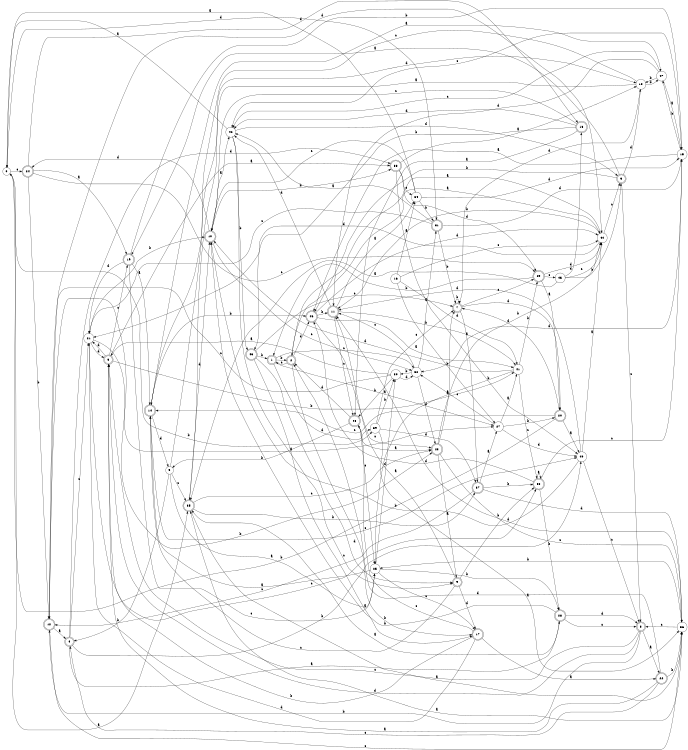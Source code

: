 digraph n39_5 {
__start0 [label="" shape="none"];

rankdir=LR;
size="8,5";

s0 [style="filled", color="black", fillcolor="white" shape="circle", label="0"];
s1 [style="rounded,filled", color="black", fillcolor="white" shape="doublecircle", label="1"];
s2 [style="rounded,filled", color="black", fillcolor="white" shape="doublecircle", label="2"];
s3 [style="rounded,filled", color="black", fillcolor="white" shape="doublecircle", label="3"];
s4 [style="rounded,filled", color="black", fillcolor="white" shape="doublecircle", label="4"];
s5 [style="filled", color="black", fillcolor="white" shape="circle", label="5"];
s6 [style="rounded,filled", color="black", fillcolor="white" shape="doublecircle", label="6"];
s7 [style="rounded,filled", color="black", fillcolor="white" shape="doublecircle", label="7"];
s8 [style="rounded,filled", color="black", fillcolor="white" shape="doublecircle", label="8"];
s9 [style="rounded,filled", color="black", fillcolor="white" shape="doublecircle", label="9"];
s10 [style="rounded,filled", color="black", fillcolor="white" shape="doublecircle", label="10"];
s11 [style="rounded,filled", color="black", fillcolor="white" shape="doublecircle", label="11"];
s12 [style="rounded,filled", color="black", fillcolor="white" shape="doublecircle", label="12"];
s13 [style="rounded,filled", color="black", fillcolor="white" shape="doublecircle", label="13"];
s14 [style="rounded,filled", color="black", fillcolor="white" shape="doublecircle", label="14"];
s15 [style="filled", color="black", fillcolor="white" shape="circle", label="15"];
s16 [style="filled", color="black", fillcolor="white" shape="circle", label="16"];
s17 [style="rounded,filled", color="black", fillcolor="white" shape="doublecircle", label="17"];
s18 [style="filled", color="black", fillcolor="white" shape="circle", label="18"];
s19 [style="rounded,filled", color="black", fillcolor="white" shape="doublecircle", label="19"];
s20 [style="rounded,filled", color="black", fillcolor="white" shape="doublecircle", label="20"];
s21 [style="filled", color="black", fillcolor="white" shape="circle", label="21"];
s22 [style="rounded,filled", color="black", fillcolor="white" shape="doublecircle", label="22"];
s23 [style="rounded,filled", color="black", fillcolor="white" shape="doublecircle", label="23"];
s24 [style="rounded,filled", color="black", fillcolor="white" shape="doublecircle", label="24"];
s25 [style="filled", color="black", fillcolor="white" shape="circle", label="25"];
s26 [style="rounded,filled", color="black", fillcolor="white" shape="doublecircle", label="26"];
s27 [style="filled", color="black", fillcolor="white" shape="circle", label="27"];
s28 [style="rounded,filled", color="black", fillcolor="white" shape="doublecircle", label="28"];
s29 [style="rounded,filled", color="black", fillcolor="white" shape="doublecircle", label="29"];
s30 [style="filled", color="black", fillcolor="white" shape="circle", label="30"];
s31 [style="rounded,filled", color="black", fillcolor="white" shape="doublecircle", label="31"];
s32 [style="filled", color="black", fillcolor="white" shape="circle", label="32"];
s33 [style="rounded,filled", color="black", fillcolor="white" shape="doublecircle", label="33"];
s34 [style="filled", color="black", fillcolor="white" shape="circle", label="34"];
s35 [style="rounded,filled", color="black", fillcolor="white" shape="doublecircle", label="35"];
s36 [style="filled", color="black", fillcolor="white" shape="circle", label="36"];
s37 [style="rounded,filled", color="black", fillcolor="white" shape="doublecircle", label="37"];
s38 [style="rounded,filled", color="black", fillcolor="white" shape="doublecircle", label="38"];
s39 [style="filled", color="black", fillcolor="white" shape="circle", label="39"];
s40 [style="filled", color="black", fillcolor="white" shape="circle", label="40"];
s41 [style="filled", color="black", fillcolor="white" shape="circle", label="41"];
s42 [style="filled", color="black", fillcolor="white" shape="circle", label="42"];
s43 [style="rounded,filled", color="black", fillcolor="white" shape="doublecircle", label="43"];
s44 [style="filled", color="black", fillcolor="white" shape="circle", label="44"];
s45 [style="filled", color="black", fillcolor="white" shape="circle", label="45"];
s46 [style="rounded,filled", color="black", fillcolor="white" shape="doublecircle", label="46"];
s47 [style="filled", color="black", fillcolor="white" shape="circle", label="47"];
s0 -> s35 [label="a"];
s0 -> s39 [label="b"];
s0 -> s24 [label="c"];
s0 -> s31 [label="d"];
s1 -> s27 [label="a"];
s1 -> s2 [label="b"];
s1 -> s32 [label="c"];
s1 -> s39 [label="d"];
s2 -> s44 [label="a"];
s2 -> s17 [label="b"];
s2 -> s1 [label="c"];
s2 -> s46 [label="d"];
s3 -> s19 [label="a"];
s3 -> s46 [label="b"];
s3 -> s8 [label="c"];
s3 -> s18 [label="d"];
s4 -> s28 [label="a"];
s4 -> s40 [label="b"];
s4 -> s21 [label="c"];
s4 -> s33 [label="d"];
s5 -> s25 [label="a"];
s5 -> s4 [label="b"];
s5 -> s35 [label="c"];
s5 -> s18 [label="d"];
s6 -> s33 [label="a"];
s6 -> s41 [label="b"];
s6 -> s19 [label="c"];
s6 -> s21 [label="d"];
s7 -> s37 [label="a"];
s7 -> s7 [label="b"];
s7 -> s29 [label="c"];
s7 -> s20 [label="d"];
s8 -> s22 [label="a"];
s8 -> s12 [label="b"];
s8 -> s6 [label="c"];
s8 -> s6 [label="d"];
s9 -> s11 [label="a"];
s9 -> s38 [label="b"];
s9 -> s14 [label="c"];
s9 -> s17 [label="d"];
s10 -> s42 [label="a"];
s10 -> s33 [label="b"];
s10 -> s32 [label="c"];
s10 -> s24 [label="d"];
s11 -> s34 [label="a"];
s11 -> s41 [label="b"];
s11 -> s26 [label="c"];
s11 -> s42 [label="d"];
s12 -> s4 [label="a"];
s12 -> s23 [label="b"];
s12 -> s36 [label="c"];
s12 -> s44 [label="d"];
s13 -> s26 [label="a"];
s13 -> s43 [label="b"];
s13 -> s10 [label="c"];
s13 -> s42 [label="d"];
s14 -> s47 [label="a"];
s14 -> s46 [label="b"];
s14 -> s40 [label="c"];
s14 -> s5 [label="d"];
s15 -> s46 [label="a"];
s15 -> s47 [label="b"];
s15 -> s42 [label="c"];
s15 -> s32 [label="d"];
s16 -> s34 [label="a"];
s16 -> s27 [label="b"];
s16 -> s44 [label="c"];
s16 -> s41 [label="d"];
s17 -> s22 [label="a"];
s17 -> s6 [label="b"];
s17 -> s26 [label="c"];
s17 -> s21 [label="d"];
s18 -> s35 [label="a"];
s18 -> s47 [label="b"];
s18 -> s14 [label="c"];
s18 -> s7 [label="d"];
s19 -> s14 [label="a"];
s19 -> s15 [label="b"];
s19 -> s25 [label="c"];
s19 -> s21 [label="d"];
s20 -> s40 [label="a"];
s20 -> s0 [label="b"];
s20 -> s14 [label="c"];
s20 -> s7 [label="d"];
s21 -> s27 [label="a"];
s21 -> s10 [label="b"];
s21 -> s38 [label="c"];
s21 -> s6 [label="d"];
s22 -> s6 [label="a"];
s22 -> s36 [label="b"];
s22 -> s4 [label="c"];
s22 -> s2 [label="d"];
s23 -> s9 [label="a"];
s23 -> s44 [label="b"];
s23 -> s36 [label="c"];
s23 -> s7 [label="d"];
s24 -> s19 [label="a"];
s24 -> s12 [label="b"];
s24 -> s29 [label="c"];
s24 -> s13 [label="d"];
s25 -> s14 [label="a"];
s25 -> s28 [label="b"];
s25 -> s17 [label="c"];
s25 -> s30 [label="d"];
s26 -> s23 [label="a"];
s26 -> s5 [label="b"];
s26 -> s25 [label="c"];
s26 -> s2 [label="d"];
s27 -> s41 [label="a"];
s27 -> s20 [label="b"];
s27 -> s32 [label="c"];
s27 -> s40 [label="d"];
s28 -> s35 [label="a"];
s28 -> s10 [label="b"];
s28 -> s8 [label="c"];
s28 -> s8 [label="d"];
s29 -> s20 [label="a"];
s29 -> s1 [label="b"];
s29 -> s45 [label="c"];
s29 -> s44 [label="d"];
s30 -> s6 [label="a"];
s30 -> s26 [label="b"];
s30 -> s12 [label="c"];
s30 -> s32 [label="d"];
s31 -> s42 [label="a"];
s31 -> s7 [label="b"];
s31 -> s21 [label="c"];
s31 -> s15 [label="d"];
s32 -> s31 [label="a"];
s32 -> s30 [label="b"];
s32 -> s11 [label="c"];
s32 -> s23 [label="d"];
s33 -> s18 [label="a"];
s33 -> s40 [label="b"];
s33 -> s34 [label="c"];
s33 -> s29 [label="d"];
s34 -> s0 [label="a"];
s34 -> s31 [label="b"];
s34 -> s10 [label="c"];
s34 -> s15 [label="d"];
s35 -> s36 [label="a"];
s35 -> s37 [label="b"];
s35 -> s23 [label="c"];
s35 -> s10 [label="d"];
s36 -> s35 [label="a"];
s36 -> s25 [label="b"];
s36 -> s8 [label="c"];
s36 -> s11 [label="d"];
s37 -> s27 [label="a"];
s37 -> s38 [label="b"];
s37 -> s12 [label="c"];
s37 -> s36 [label="d"];
s38 -> s38 [label="a"];
s38 -> s28 [label="b"];
s38 -> s15 [label="c"];
s38 -> s46 [label="d"];
s39 -> s36 [label="a"];
s39 -> s30 [label="b"];
s39 -> s7 [label="c"];
s39 -> s37 [label="d"];
s40 -> s44 [label="a"];
s40 -> s10 [label="b"];
s40 -> s8 [label="c"];
s40 -> s11 [label="d"];
s41 -> s25 [label="a"];
s41 -> s29 [label="b"];
s41 -> s38 [label="c"];
s41 -> s10 [label="d"];
s42 -> s0 [label="a"];
s42 -> s43 [label="b"];
s42 -> s9 [label="c"];
s42 -> s3 [label="d"];
s43 -> s17 [label="a"];
s43 -> s1 [label="b"];
s43 -> s7 [label="c"];
s43 -> s9 [label="d"];
s44 -> s2 [label="a"];
s44 -> s11 [label="b"];
s44 -> s3 [label="c"];
s44 -> s21 [label="d"];
s45 -> s35 [label="a"];
s45 -> s3 [label="b"];
s45 -> s44 [label="c"];
s45 -> s13 [label="d"];
s46 -> s41 [label="a"];
s46 -> s11 [label="b"];
s46 -> s23 [label="c"];
s46 -> s44 [label="d"];
s47 -> s15 [label="a"];
s47 -> s18 [label="b"];
s47 -> s42 [label="c"];
s47 -> s11 [label="d"];

}